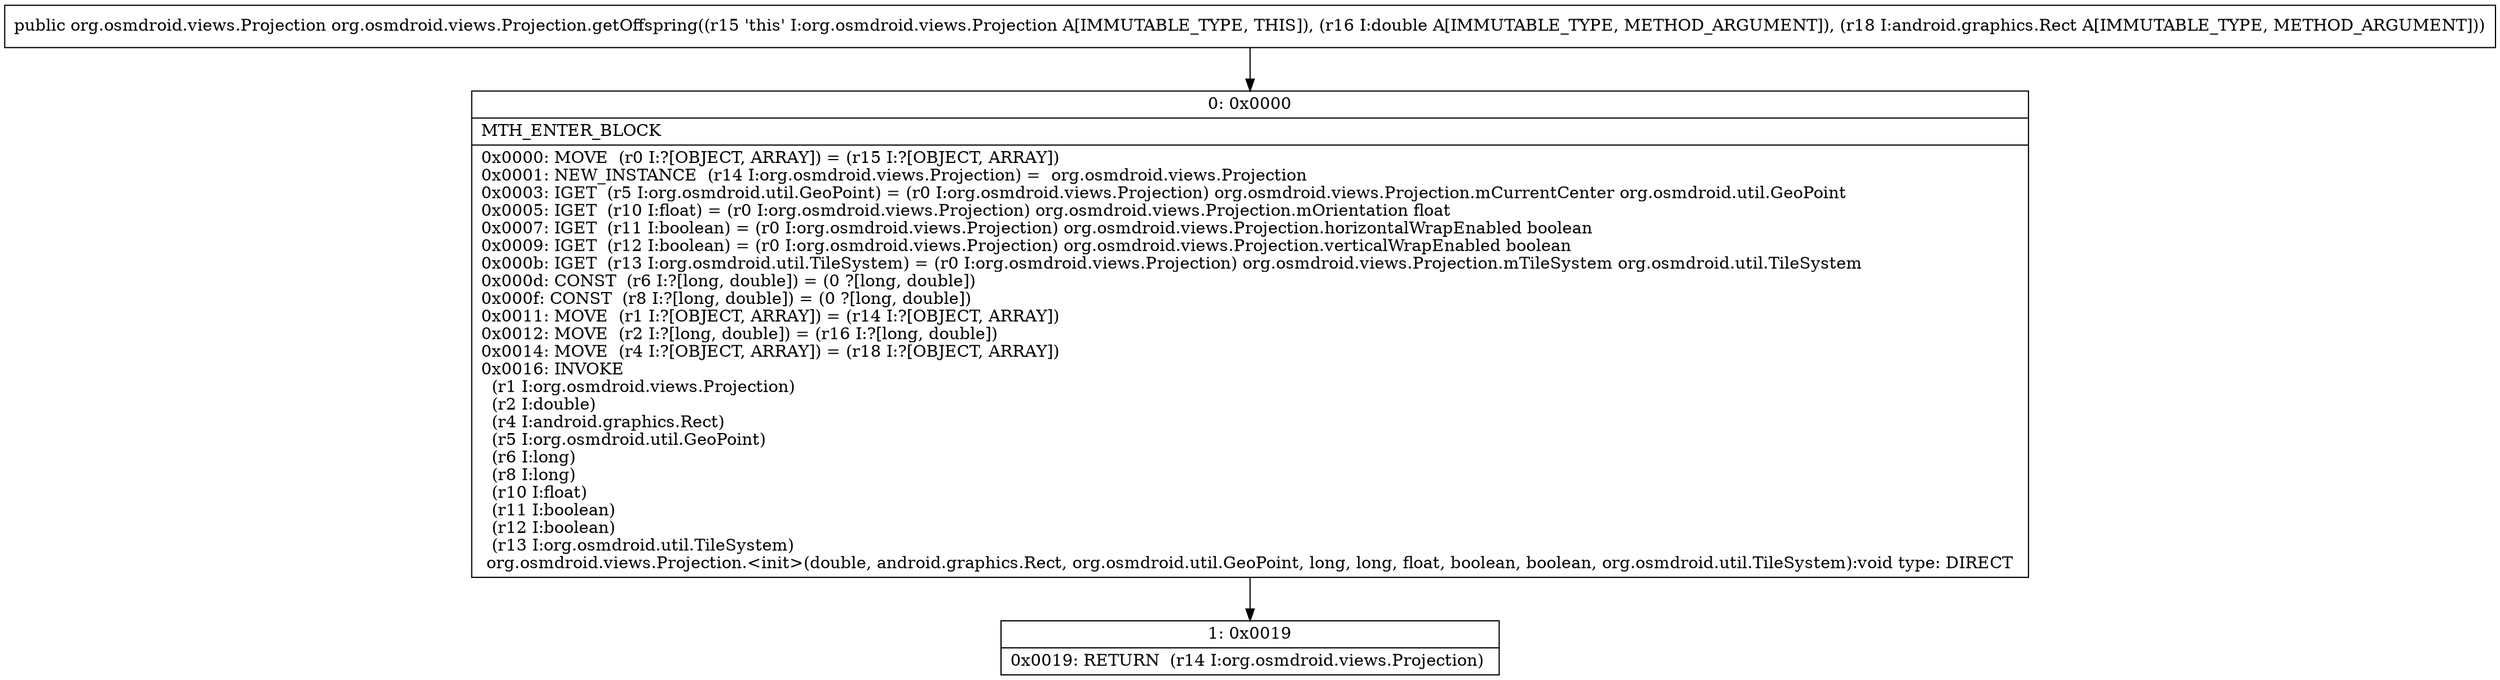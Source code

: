 digraph "CFG fororg.osmdroid.views.Projection.getOffspring(DLandroid\/graphics\/Rect;)Lorg\/osmdroid\/views\/Projection;" {
Node_0 [shape=record,label="{0\:\ 0x0000|MTH_ENTER_BLOCK\l|0x0000: MOVE  (r0 I:?[OBJECT, ARRAY]) = (r15 I:?[OBJECT, ARRAY]) \l0x0001: NEW_INSTANCE  (r14 I:org.osmdroid.views.Projection) =  org.osmdroid.views.Projection \l0x0003: IGET  (r5 I:org.osmdroid.util.GeoPoint) = (r0 I:org.osmdroid.views.Projection) org.osmdroid.views.Projection.mCurrentCenter org.osmdroid.util.GeoPoint \l0x0005: IGET  (r10 I:float) = (r0 I:org.osmdroid.views.Projection) org.osmdroid.views.Projection.mOrientation float \l0x0007: IGET  (r11 I:boolean) = (r0 I:org.osmdroid.views.Projection) org.osmdroid.views.Projection.horizontalWrapEnabled boolean \l0x0009: IGET  (r12 I:boolean) = (r0 I:org.osmdroid.views.Projection) org.osmdroid.views.Projection.verticalWrapEnabled boolean \l0x000b: IGET  (r13 I:org.osmdroid.util.TileSystem) = (r0 I:org.osmdroid.views.Projection) org.osmdroid.views.Projection.mTileSystem org.osmdroid.util.TileSystem \l0x000d: CONST  (r6 I:?[long, double]) = (0 ?[long, double]) \l0x000f: CONST  (r8 I:?[long, double]) = (0 ?[long, double]) \l0x0011: MOVE  (r1 I:?[OBJECT, ARRAY]) = (r14 I:?[OBJECT, ARRAY]) \l0x0012: MOVE  (r2 I:?[long, double]) = (r16 I:?[long, double]) \l0x0014: MOVE  (r4 I:?[OBJECT, ARRAY]) = (r18 I:?[OBJECT, ARRAY]) \l0x0016: INVOKE  \l  (r1 I:org.osmdroid.views.Projection)\l  (r2 I:double)\l  (r4 I:android.graphics.Rect)\l  (r5 I:org.osmdroid.util.GeoPoint)\l  (r6 I:long)\l  (r8 I:long)\l  (r10 I:float)\l  (r11 I:boolean)\l  (r12 I:boolean)\l  (r13 I:org.osmdroid.util.TileSystem)\l org.osmdroid.views.Projection.\<init\>(double, android.graphics.Rect, org.osmdroid.util.GeoPoint, long, long, float, boolean, boolean, org.osmdroid.util.TileSystem):void type: DIRECT \l}"];
Node_1 [shape=record,label="{1\:\ 0x0019|0x0019: RETURN  (r14 I:org.osmdroid.views.Projection) \l}"];
MethodNode[shape=record,label="{public org.osmdroid.views.Projection org.osmdroid.views.Projection.getOffspring((r15 'this' I:org.osmdroid.views.Projection A[IMMUTABLE_TYPE, THIS]), (r16 I:double A[IMMUTABLE_TYPE, METHOD_ARGUMENT]), (r18 I:android.graphics.Rect A[IMMUTABLE_TYPE, METHOD_ARGUMENT])) }"];
MethodNode -> Node_0;
Node_0 -> Node_1;
}

